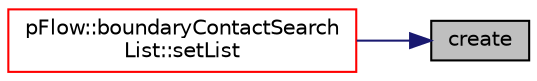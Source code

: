 digraph "create"
{
 // LATEX_PDF_SIZE
  edge [fontname="Helvetica",fontsize="10",labelfontname="Helvetica",labelfontsize="10"];
  node [fontname="Helvetica",fontsize="10",shape=record];
  rankdir="RL";
  Node1 [label="create",height=0.2,width=0.4,color="black", fillcolor="grey75", style="filled", fontcolor="black",tooltip=" "];
  Node1 -> Node2 [dir="back",color="midnightblue",fontsize="10",style="solid",fontname="Helvetica"];
  Node2 [label="pFlow::boundaryContactSearch\lList::setList",height=0.2,width=0.4,color="red", fillcolor="white", style="filled",URL="$classpFlow_1_1boundaryContactSearchList.html#a17729337fd7ddbd35afbe4183a098253",tooltip=" "];
}
